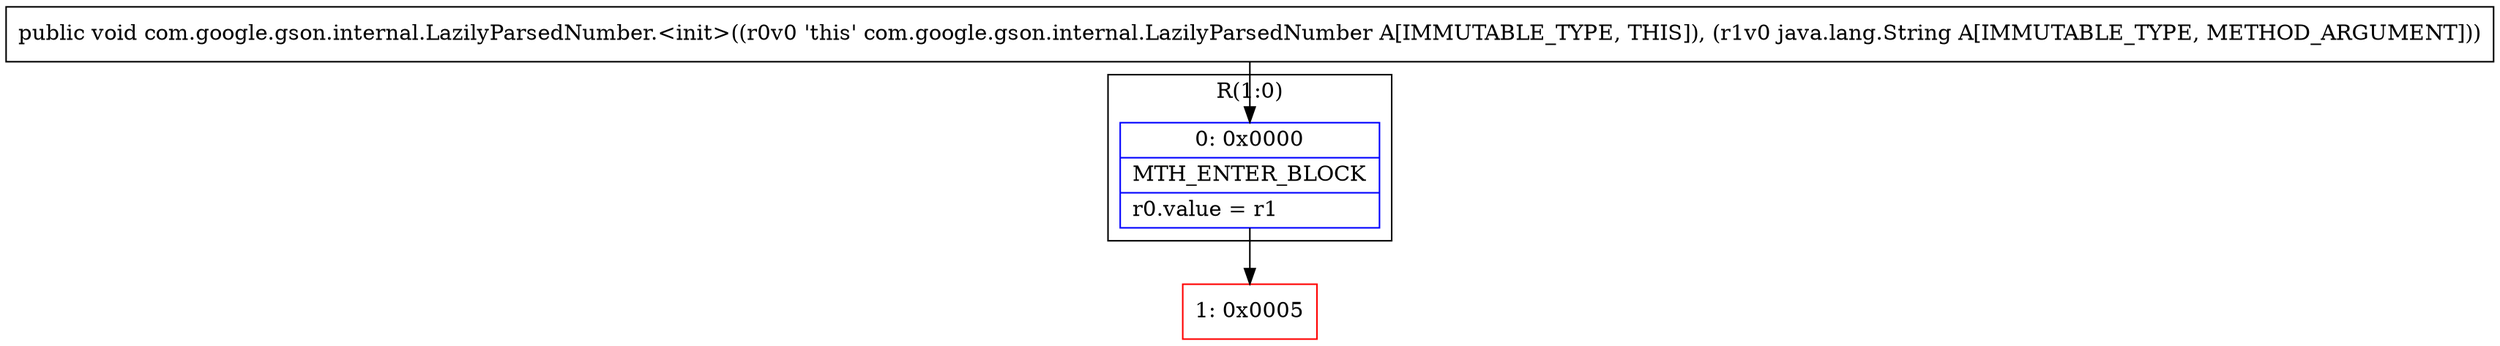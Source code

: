 digraph "CFG forcom.google.gson.internal.LazilyParsedNumber.\<init\>(Ljava\/lang\/String;)V" {
subgraph cluster_Region_1734351610 {
label = "R(1:0)";
node [shape=record,color=blue];
Node_0 [shape=record,label="{0\:\ 0x0000|MTH_ENTER_BLOCK\l|r0.value = r1\l}"];
}
Node_1 [shape=record,color=red,label="{1\:\ 0x0005}"];
MethodNode[shape=record,label="{public void com.google.gson.internal.LazilyParsedNumber.\<init\>((r0v0 'this' com.google.gson.internal.LazilyParsedNumber A[IMMUTABLE_TYPE, THIS]), (r1v0 java.lang.String A[IMMUTABLE_TYPE, METHOD_ARGUMENT])) }"];
MethodNode -> Node_0;
Node_0 -> Node_1;
}

